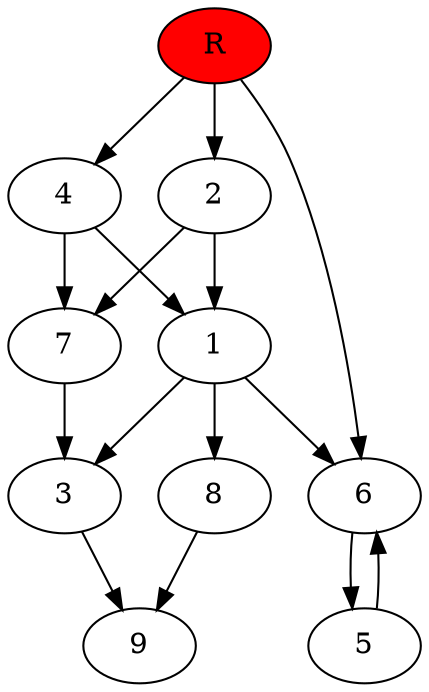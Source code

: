 digraph prb58920 {
	1
	2
	3
	4
	5
	6
	7
	8
	R [fillcolor="#ff0000" style=filled]
	1 -> 3
	1 -> 6
	1 -> 8
	2 -> 1
	2 -> 7
	3 -> 9
	4 -> 1
	4 -> 7
	5 -> 6
	6 -> 5
	7 -> 3
	8 -> 9
	R -> 2
	R -> 4
	R -> 6
}
